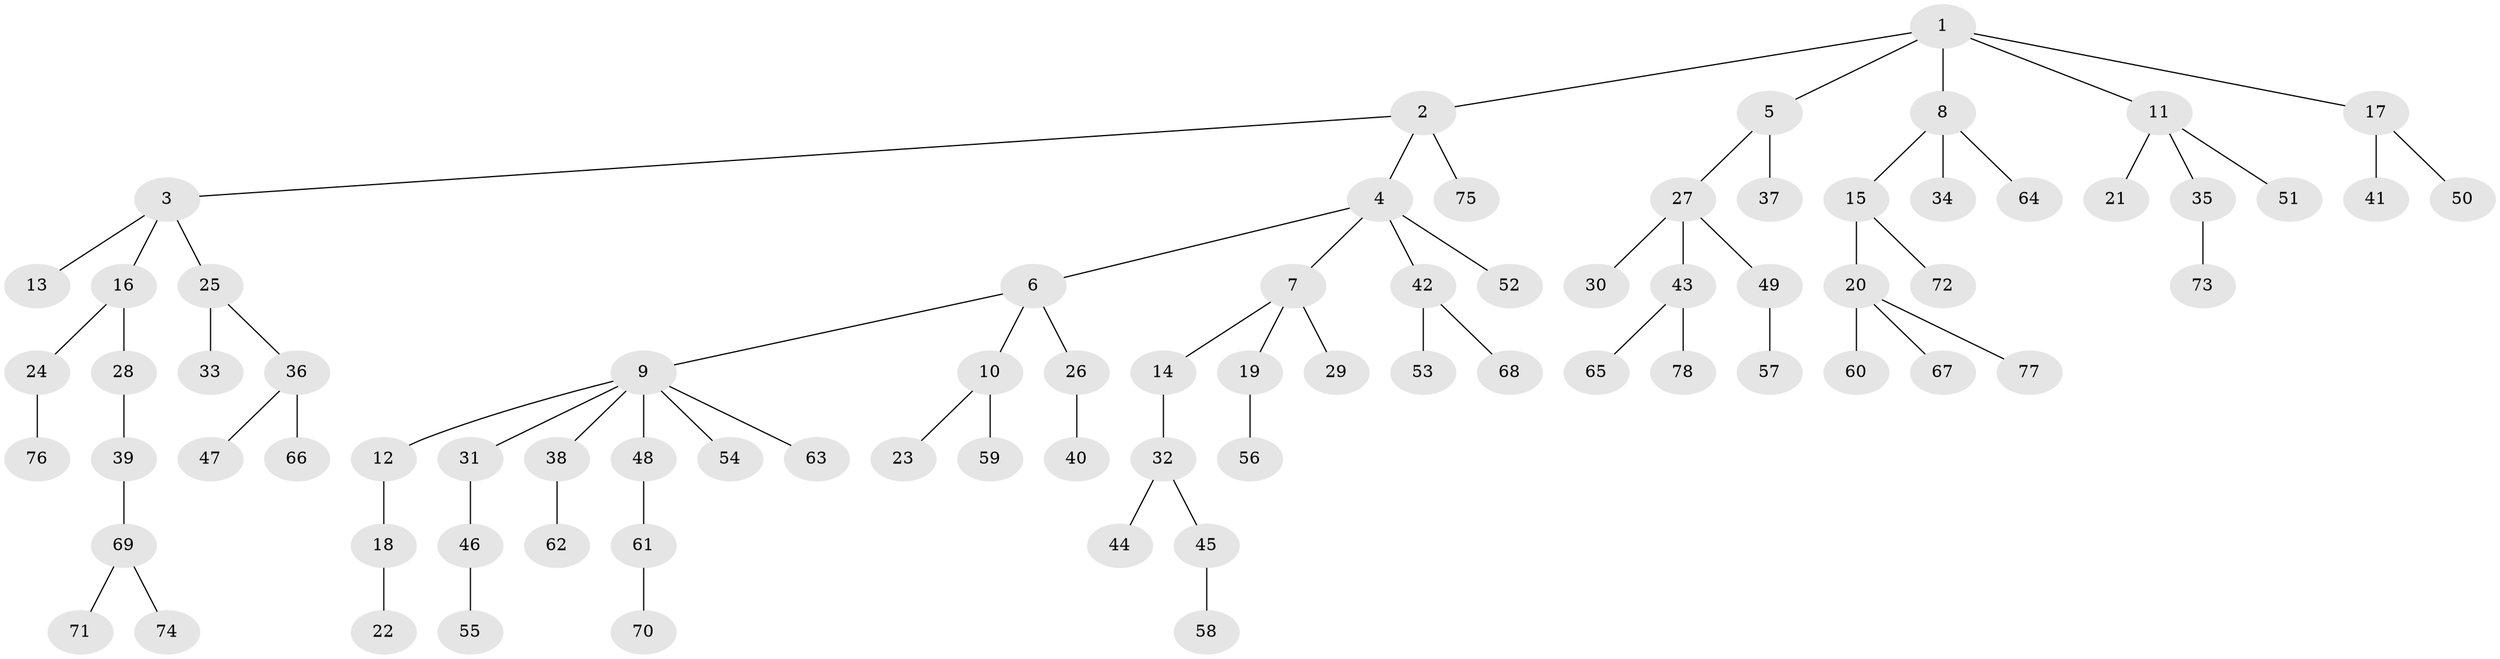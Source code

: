 // coarse degree distribution, {6: 0.038461538461538464, 4: 0.038461538461538464, 5: 0.038461538461538464, 3: 0.09615384615384616, 7: 0.019230769230769232, 2: 0.19230769230769232, 1: 0.5769230769230769}
// Generated by graph-tools (version 1.1) at 2025/52/02/27/25 19:52:13]
// undirected, 78 vertices, 77 edges
graph export_dot {
graph [start="1"]
  node [color=gray90,style=filled];
  1;
  2;
  3;
  4;
  5;
  6;
  7;
  8;
  9;
  10;
  11;
  12;
  13;
  14;
  15;
  16;
  17;
  18;
  19;
  20;
  21;
  22;
  23;
  24;
  25;
  26;
  27;
  28;
  29;
  30;
  31;
  32;
  33;
  34;
  35;
  36;
  37;
  38;
  39;
  40;
  41;
  42;
  43;
  44;
  45;
  46;
  47;
  48;
  49;
  50;
  51;
  52;
  53;
  54;
  55;
  56;
  57;
  58;
  59;
  60;
  61;
  62;
  63;
  64;
  65;
  66;
  67;
  68;
  69;
  70;
  71;
  72;
  73;
  74;
  75;
  76;
  77;
  78;
  1 -- 2;
  1 -- 5;
  1 -- 8;
  1 -- 11;
  1 -- 17;
  2 -- 3;
  2 -- 4;
  2 -- 75;
  3 -- 13;
  3 -- 16;
  3 -- 25;
  4 -- 6;
  4 -- 7;
  4 -- 42;
  4 -- 52;
  5 -- 27;
  5 -- 37;
  6 -- 9;
  6 -- 10;
  6 -- 26;
  7 -- 14;
  7 -- 19;
  7 -- 29;
  8 -- 15;
  8 -- 34;
  8 -- 64;
  9 -- 12;
  9 -- 31;
  9 -- 38;
  9 -- 48;
  9 -- 54;
  9 -- 63;
  10 -- 23;
  10 -- 59;
  11 -- 21;
  11 -- 35;
  11 -- 51;
  12 -- 18;
  14 -- 32;
  15 -- 20;
  15 -- 72;
  16 -- 24;
  16 -- 28;
  17 -- 41;
  17 -- 50;
  18 -- 22;
  19 -- 56;
  20 -- 60;
  20 -- 67;
  20 -- 77;
  24 -- 76;
  25 -- 33;
  25 -- 36;
  26 -- 40;
  27 -- 30;
  27 -- 43;
  27 -- 49;
  28 -- 39;
  31 -- 46;
  32 -- 44;
  32 -- 45;
  35 -- 73;
  36 -- 47;
  36 -- 66;
  38 -- 62;
  39 -- 69;
  42 -- 53;
  42 -- 68;
  43 -- 65;
  43 -- 78;
  45 -- 58;
  46 -- 55;
  48 -- 61;
  49 -- 57;
  61 -- 70;
  69 -- 71;
  69 -- 74;
}
